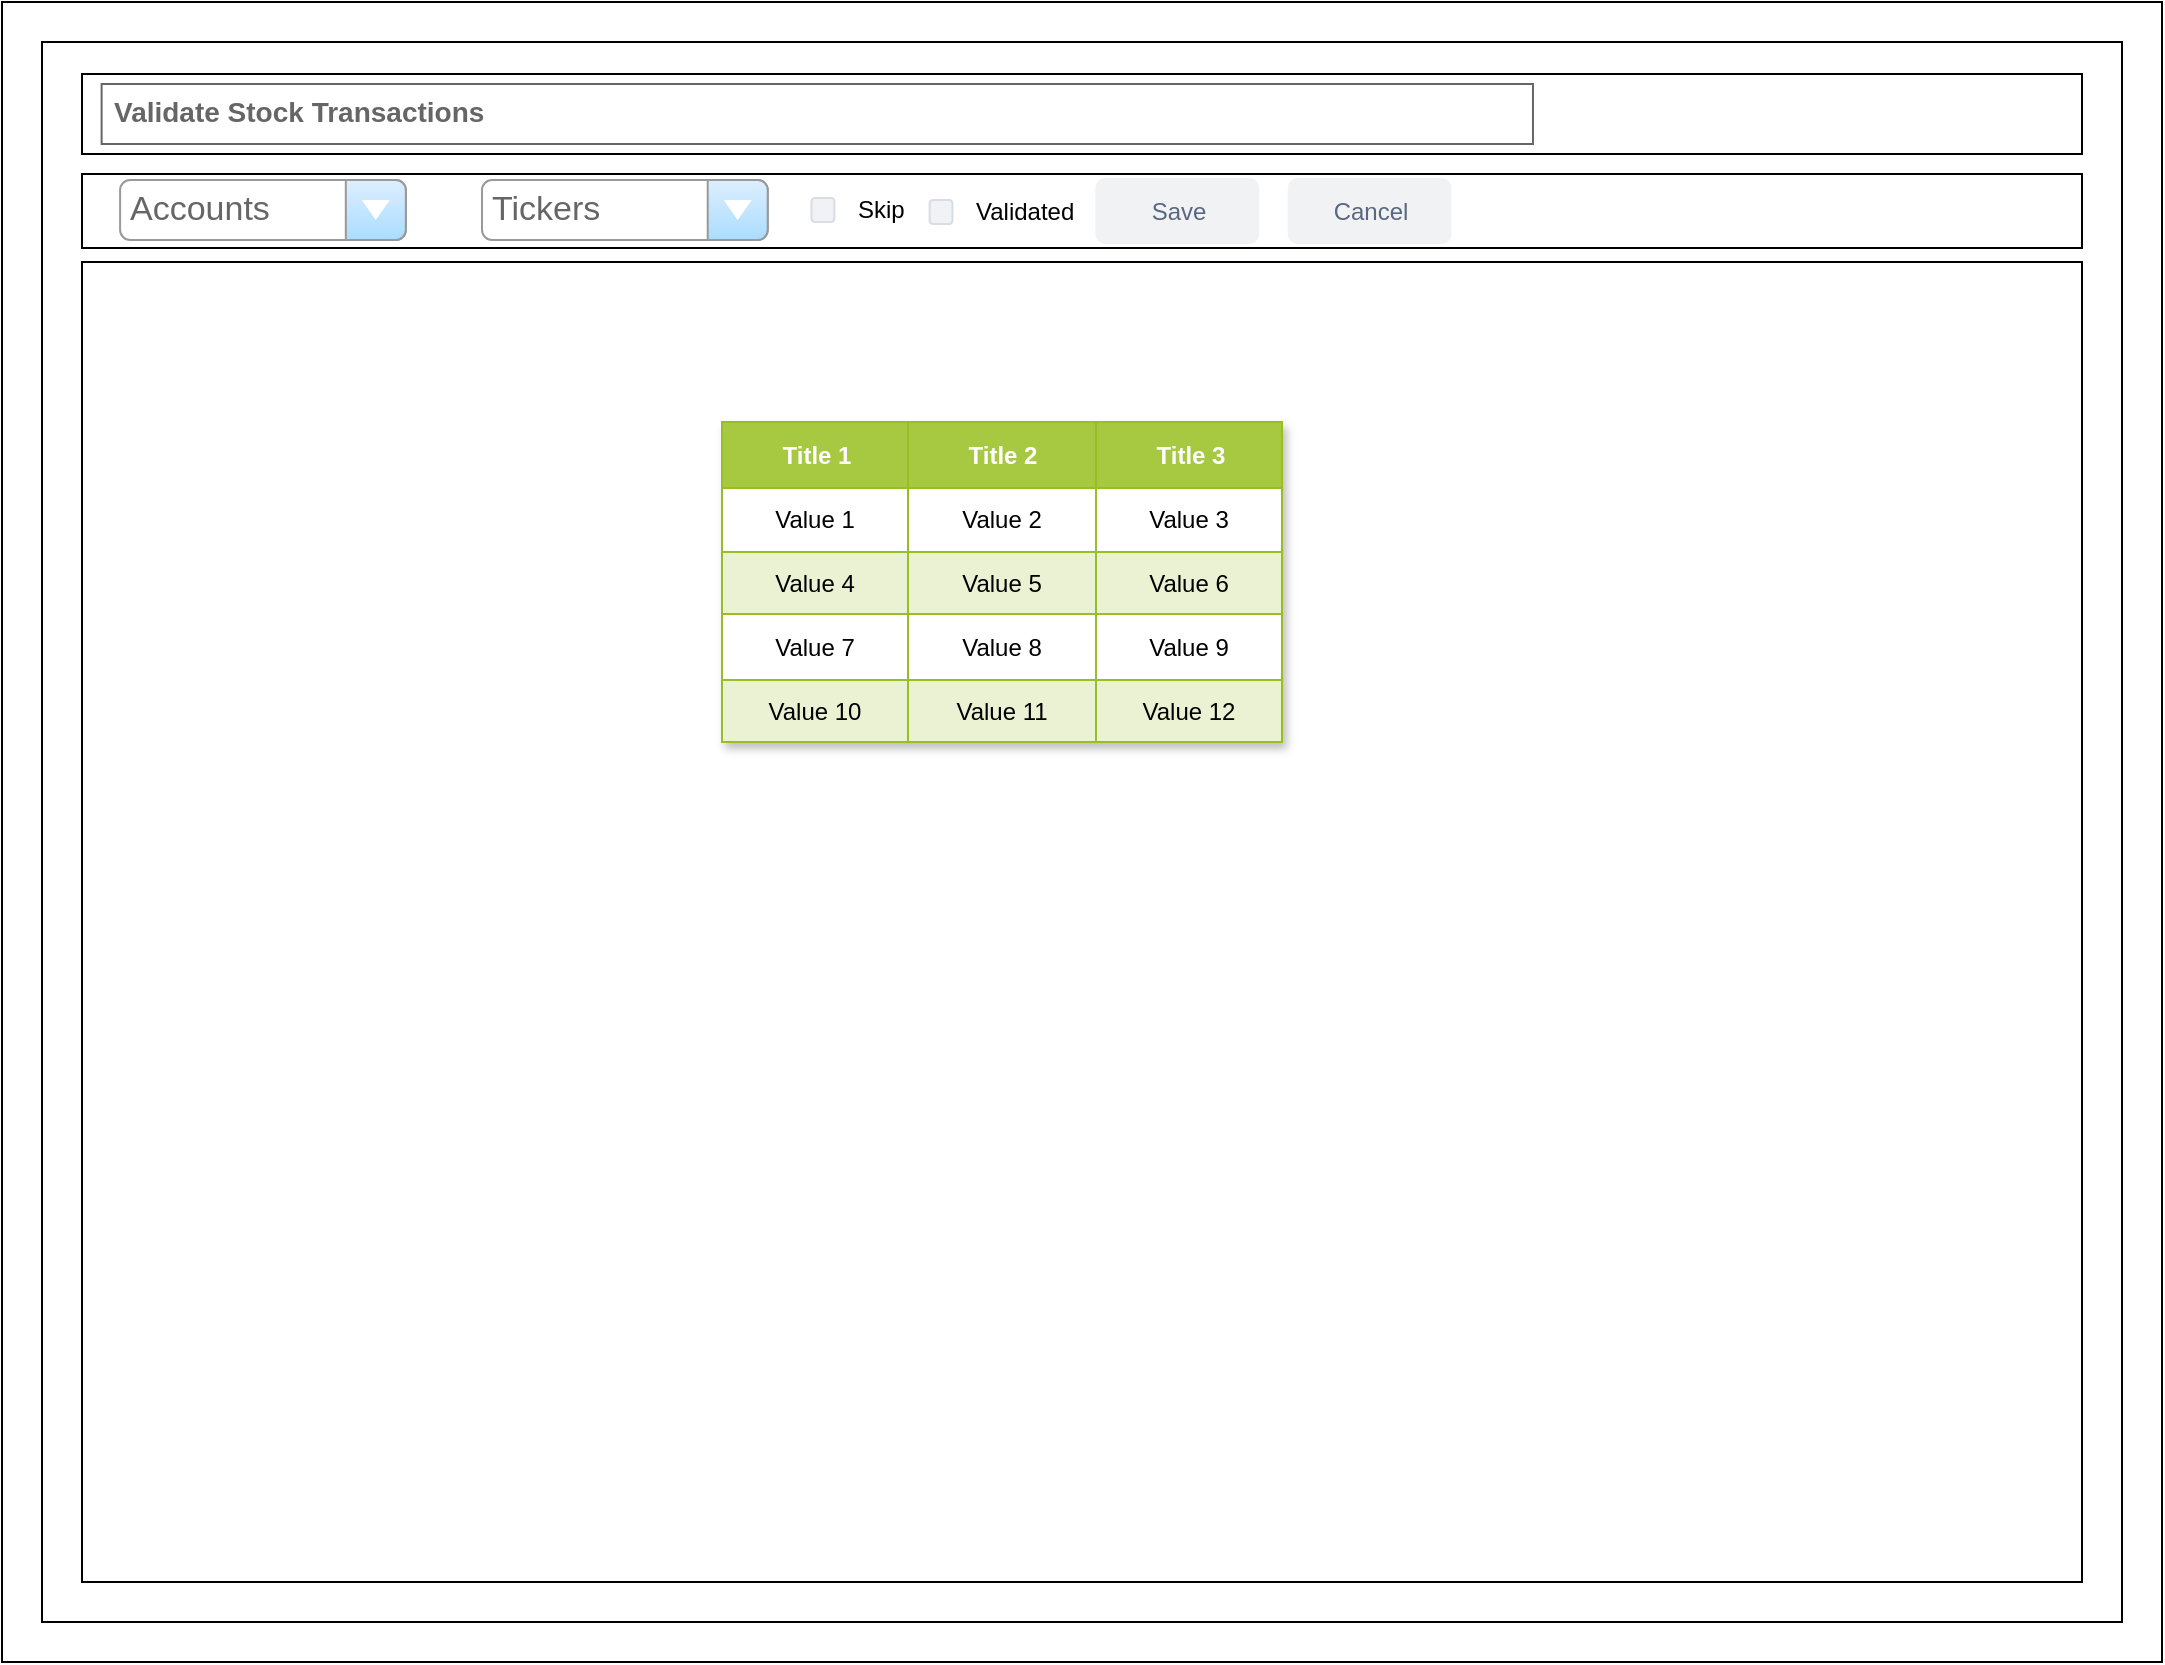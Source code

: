 <mxfile version="20.6.2" type="device" pages="2"><diagram id="469vpjHMzKjXGaMWnFaF" name="DataValidateStocks"><mxGraphModel dx="1358" dy="1026" grid="1" gridSize="10" guides="1" tooltips="1" connect="1" arrows="1" fold="1" page="1" pageScale="1" pageWidth="1100" pageHeight="850" math="0" shadow="0"><root><mxCell id="0"/><mxCell id="1" parent="0"/><object label="" window="DataValidateStocksViewFL" id="bQF_ZXssMO3hEzM3q7hC-1"><mxCell style="rounded=0;whiteSpace=wrap;html=1;" parent="1" vertex="1"><mxGeometry x="10" y="10" width="1080" height="830" as="geometry"/></mxCell></object><object label="`" window="DataValidateStocksViewVL" id="Su_aA_Jle-nMpbInTOJa-50"><mxCell style="rounded=0;whiteSpace=wrap;html=1;" vertex="1" parent="1"><mxGeometry x="30" y="30" width="1040" height="790" as="geometry"/></mxCell></object><mxCell id="Su_aA_Jle-nMpbInTOJa-12" value="" style="group" vertex="1" connectable="0" parent="1"><mxGeometry x="50" y="96" width="1000" height="37" as="geometry"/></mxCell><object label="" window="DataValidateStocksControlsHL" id="bQF_ZXssMO3hEzM3q7hC-4"><mxCell style="rounded=0;whiteSpace=wrap;html=1;align=left;" parent="Su_aA_Jle-nMpbInTOJa-12" vertex="1"><mxGeometry width="1000" height="37" as="geometry"/></mxCell></object><mxCell id="Su_aA_Jle-nMpbInTOJa-1" value="Accounts" style="strokeWidth=1;shadow=0;dashed=0;align=center;html=1;shape=mxgraph.mockup.forms.comboBox;strokeColor=#999999;fillColor=#ddeeff;align=left;fillColor2=#aaddff;mainText=;fontColor=#666666;fontSize=17;spacingLeft=3;" vertex="1" parent="Su_aA_Jle-nMpbInTOJa-12"><mxGeometry x="19.048" y="3" width="142.857" height="30" as="geometry"/></mxCell><mxCell id="Su_aA_Jle-nMpbInTOJa-2" value="Tickers" style="strokeWidth=1;shadow=0;dashed=0;align=center;html=1;shape=mxgraph.mockup.forms.comboBox;strokeColor=#999999;fillColor=#ddeeff;align=left;fillColor2=#aaddff;mainText=;fontColor=#666666;fontSize=17;spacingLeft=3;" vertex="1" parent="Su_aA_Jle-nMpbInTOJa-12"><mxGeometry x="200" y="3" width="142.857" height="30" as="geometry"/></mxCell><mxCell id="Su_aA_Jle-nMpbInTOJa-6" value="Skip" style="rounded=1;fillColor=#F0F2F5;strokeColor=#D8DCE3;align=left;verticalAlign=middle;fontStyle=0;fontSize=12;labelPosition=right;verticalLabelPosition=middle;spacingLeft=10;html=1;shadow=0;dashed=0" vertex="1" parent="Su_aA_Jle-nMpbInTOJa-12"><mxGeometry x="364.762" y="12" width="11.429" height="12" as="geometry"/></mxCell><mxCell id="Su_aA_Jle-nMpbInTOJa-7" value="Validated" style="rounded=1;fillColor=#F0F2F5;strokeColor=#D8DCE3;align=left;verticalAlign=middle;fontStyle=0;fontSize=12;labelPosition=right;verticalLabelPosition=middle;spacingLeft=10;html=1;shadow=0;dashed=0" vertex="1" parent="Su_aA_Jle-nMpbInTOJa-12"><mxGeometry x="423.81" y="13" width="11.429" height="12" as="geometry"/></mxCell><mxCell id="Su_aA_Jle-nMpbInTOJa-8" value="Save" style="rounded=1;fillColor=#F1F2F4;strokeColor=none;html=1;fontColor=#596780;align=center;verticalAlign=middle;fontStyle=0;fontSize=12;sketch=0;" vertex="1" parent="Su_aA_Jle-nMpbInTOJa-12"><mxGeometry x="506.667" y="2" width="81.905" height="33" as="geometry"/></mxCell><mxCell id="Su_aA_Jle-nMpbInTOJa-9" value="Cancel" style="rounded=1;fillColor=#F1F2F4;strokeColor=none;html=1;fontColor=#596780;align=center;verticalAlign=middle;fontStyle=0;fontSize=12;sketch=0;" vertex="1" parent="Su_aA_Jle-nMpbInTOJa-12"><mxGeometry x="602.857" y="2" width="81.905" height="33" as="geometry"/></mxCell><object label="" window="DataValidateStocksGridVL" id="Su_aA_Jle-nMpbInTOJa-47"><mxCell style="rounded=0;whiteSpace=wrap;html=1;" vertex="1" parent="1"><mxGeometry x="50" y="140" width="1000" height="660" as="geometry"/></mxCell></object><mxCell id="Su_aA_Jle-nMpbInTOJa-13" value="Assets" style="childLayout=tableLayout;recursiveResize=0;strokeColor=#98bf21;fillColor=#A7C942;shadow=1;movable=1;resizable=1;rotatable=1;deletable=1;editable=1;connectable=1;" vertex="1" parent="1"><mxGeometry x="370" y="220" width="280" height="160" as="geometry"/></mxCell><mxCell id="Su_aA_Jle-nMpbInTOJa-14" style="shape=tableRow;horizontal=0;startSize=0;swimlaneHead=0;swimlaneBody=0;top=0;left=0;bottom=0;right=0;dropTarget=0;collapsible=0;recursiveResize=0;expand=0;fontStyle=0;strokeColor=inherit;fillColor=#ffffff;" vertex="1" parent="Su_aA_Jle-nMpbInTOJa-13"><mxGeometry width="280" height="33" as="geometry"/></mxCell><mxCell id="Su_aA_Jle-nMpbInTOJa-15" value="Title 1" style="connectable=0;recursiveResize=0;strokeColor=inherit;fillColor=#A7C942;align=center;fontStyle=1;fontColor=#FFFFFF;html=1;" vertex="1" parent="Su_aA_Jle-nMpbInTOJa-14"><mxGeometry width="93" height="33" as="geometry"><mxRectangle width="93" height="33" as="alternateBounds"/></mxGeometry></mxCell><mxCell id="Su_aA_Jle-nMpbInTOJa-16" value="Title 2" style="connectable=0;recursiveResize=0;strokeColor=inherit;fillColor=#A7C942;align=center;fontStyle=1;fontColor=#FFFFFF;html=1;" vertex="1" parent="Su_aA_Jle-nMpbInTOJa-14"><mxGeometry x="93" width="94" height="33" as="geometry"><mxRectangle width="94" height="33" as="alternateBounds"/></mxGeometry></mxCell><mxCell id="Su_aA_Jle-nMpbInTOJa-17" value="Title 3" style="connectable=0;recursiveResize=0;strokeColor=inherit;fillColor=#A7C942;align=center;fontStyle=1;fontColor=#FFFFFF;html=1;" vertex="1" parent="Su_aA_Jle-nMpbInTOJa-14"><mxGeometry x="187" width="93" height="33" as="geometry"><mxRectangle width="93" height="33" as="alternateBounds"/></mxGeometry></mxCell><mxCell id="Su_aA_Jle-nMpbInTOJa-18" value="" style="shape=tableRow;horizontal=0;startSize=0;swimlaneHead=0;swimlaneBody=0;top=0;left=0;bottom=0;right=0;dropTarget=0;collapsible=0;recursiveResize=0;expand=0;fontStyle=0;strokeColor=inherit;fillColor=#ffffff;" vertex="1" parent="Su_aA_Jle-nMpbInTOJa-13"><mxGeometry y="33" width="280" height="32" as="geometry"/></mxCell><mxCell id="Su_aA_Jle-nMpbInTOJa-19" value="Value 1" style="connectable=0;recursiveResize=0;strokeColor=inherit;fillColor=inherit;align=center;whiteSpace=wrap;html=1;" vertex="1" parent="Su_aA_Jle-nMpbInTOJa-18"><mxGeometry width="93" height="32" as="geometry"><mxRectangle width="93" height="32" as="alternateBounds"/></mxGeometry></mxCell><mxCell id="Su_aA_Jle-nMpbInTOJa-20" value="Value 2" style="connectable=0;recursiveResize=0;strokeColor=inherit;fillColor=inherit;align=center;whiteSpace=wrap;html=1;" vertex="1" parent="Su_aA_Jle-nMpbInTOJa-18"><mxGeometry x="93" width="94" height="32" as="geometry"><mxRectangle width="94" height="32" as="alternateBounds"/></mxGeometry></mxCell><mxCell id="Su_aA_Jle-nMpbInTOJa-21" value="Value 3" style="connectable=0;recursiveResize=0;strokeColor=inherit;fillColor=inherit;align=center;whiteSpace=wrap;html=1;" vertex="1" parent="Su_aA_Jle-nMpbInTOJa-18"><mxGeometry x="187" width="93" height="32" as="geometry"><mxRectangle width="93" height="32" as="alternateBounds"/></mxGeometry></mxCell><mxCell id="Su_aA_Jle-nMpbInTOJa-22" value="" style="shape=tableRow;horizontal=0;startSize=0;swimlaneHead=0;swimlaneBody=0;top=0;left=0;bottom=0;right=0;dropTarget=0;collapsible=0;recursiveResize=0;expand=0;fontStyle=1;strokeColor=inherit;fillColor=#EAF2D3;" vertex="1" parent="Su_aA_Jle-nMpbInTOJa-13"><mxGeometry y="65" width="280" height="31" as="geometry"/></mxCell><mxCell id="Su_aA_Jle-nMpbInTOJa-23" value="Value 4" style="connectable=0;recursiveResize=0;strokeColor=inherit;fillColor=inherit;whiteSpace=wrap;html=1;" vertex="1" parent="Su_aA_Jle-nMpbInTOJa-22"><mxGeometry width="93" height="31" as="geometry"><mxRectangle width="93" height="31" as="alternateBounds"/></mxGeometry></mxCell><mxCell id="Su_aA_Jle-nMpbInTOJa-24" value="Value 5" style="connectable=0;recursiveResize=0;strokeColor=inherit;fillColor=inherit;whiteSpace=wrap;html=1;" vertex="1" parent="Su_aA_Jle-nMpbInTOJa-22"><mxGeometry x="93" width="94" height="31" as="geometry"><mxRectangle width="94" height="31" as="alternateBounds"/></mxGeometry></mxCell><mxCell id="Su_aA_Jle-nMpbInTOJa-25" value="Value 6" style="connectable=0;recursiveResize=0;strokeColor=inherit;fillColor=inherit;whiteSpace=wrap;html=1;" vertex="1" parent="Su_aA_Jle-nMpbInTOJa-22"><mxGeometry x="187" width="93" height="31" as="geometry"><mxRectangle width="93" height="31" as="alternateBounds"/></mxGeometry></mxCell><mxCell id="Su_aA_Jle-nMpbInTOJa-26" value="" style="shape=tableRow;horizontal=0;startSize=0;swimlaneHead=0;swimlaneBody=0;top=0;left=0;bottom=0;right=0;dropTarget=0;collapsible=0;recursiveResize=0;expand=0;fontStyle=0;strokeColor=inherit;fillColor=#ffffff;" vertex="1" parent="Su_aA_Jle-nMpbInTOJa-13"><mxGeometry y="96" width="280" height="33" as="geometry"/></mxCell><mxCell id="Su_aA_Jle-nMpbInTOJa-27" value="Value 7" style="connectable=0;recursiveResize=0;strokeColor=inherit;fillColor=inherit;fontStyle=0;align=center;whiteSpace=wrap;html=1;" vertex="1" parent="Su_aA_Jle-nMpbInTOJa-26"><mxGeometry width="93" height="33" as="geometry"><mxRectangle width="93" height="33" as="alternateBounds"/></mxGeometry></mxCell><mxCell id="Su_aA_Jle-nMpbInTOJa-28" value="Value 8" style="connectable=0;recursiveResize=0;strokeColor=inherit;fillColor=inherit;fontStyle=0;align=center;whiteSpace=wrap;html=1;" vertex="1" parent="Su_aA_Jle-nMpbInTOJa-26"><mxGeometry x="93" width="94" height="33" as="geometry"><mxRectangle width="94" height="33" as="alternateBounds"/></mxGeometry></mxCell><mxCell id="Su_aA_Jle-nMpbInTOJa-29" value="Value 9" style="connectable=0;recursiveResize=0;strokeColor=inherit;fillColor=inherit;fontStyle=0;align=center;whiteSpace=wrap;html=1;" vertex="1" parent="Su_aA_Jle-nMpbInTOJa-26"><mxGeometry x="187" width="93" height="33" as="geometry"><mxRectangle width="93" height="33" as="alternateBounds"/></mxGeometry></mxCell><mxCell id="Su_aA_Jle-nMpbInTOJa-30" value="" style="shape=tableRow;horizontal=0;startSize=0;swimlaneHead=0;swimlaneBody=0;top=0;left=0;bottom=0;right=0;dropTarget=0;collapsible=0;recursiveResize=0;expand=0;fontStyle=1;strokeColor=inherit;fillColor=#EAF2D3;" vertex="1" parent="Su_aA_Jle-nMpbInTOJa-13"><mxGeometry y="129" width="280" height="31" as="geometry"/></mxCell><mxCell id="Su_aA_Jle-nMpbInTOJa-31" value="Value 10" style="connectable=0;recursiveResize=0;strokeColor=inherit;fillColor=inherit;whiteSpace=wrap;html=1;" vertex="1" parent="Su_aA_Jle-nMpbInTOJa-30"><mxGeometry width="93" height="31" as="geometry"><mxRectangle width="93" height="31" as="alternateBounds"/></mxGeometry></mxCell><mxCell id="Su_aA_Jle-nMpbInTOJa-32" value="Value 11" style="connectable=0;recursiveResize=0;strokeColor=inherit;fillColor=inherit;whiteSpace=wrap;html=1;" vertex="1" parent="Su_aA_Jle-nMpbInTOJa-30"><mxGeometry x="93" width="94" height="31" as="geometry"><mxRectangle width="94" height="31" as="alternateBounds"/></mxGeometry></mxCell><mxCell id="Su_aA_Jle-nMpbInTOJa-33" value="Value 12" style="connectable=0;recursiveResize=0;strokeColor=inherit;fillColor=inherit;whiteSpace=wrap;html=1;" vertex="1" parent="Su_aA_Jle-nMpbInTOJa-30"><mxGeometry x="187" width="93" height="31" as="geometry"><mxRectangle width="93" height="31" as="alternateBounds"/></mxGeometry></mxCell><mxCell id="Su_aA_Jle-nMpbInTOJa-49" value="" style="group" vertex="1" connectable="0" parent="1"><mxGeometry x="50" y="46" width="1000" height="40" as="geometry"/></mxCell><object label="" window="DataValidateStocksTitleView" id="Su_aA_Jle-nMpbInTOJa-48"><mxCell style="rounded=0;whiteSpace=wrap;html=1;" vertex="1" parent="Su_aA_Jle-nMpbInTOJa-49"><mxGeometry width="1000" height="40" as="geometry"/></mxCell></object><object label="&lt;font style=&quot;font-size: 14px;&quot;&gt;&lt;b&gt;Validate Stock Transactions&lt;/b&gt;&lt;/font&gt;" title="Label" id="bQF_ZXssMO3hEzM3q7hC-2"><mxCell style="strokeWidth=1;shadow=0;dashed=0;align=center;html=1;shape=mxgraph.mockup.text.textBox;fontColor=#666666;align=left;fontSize=17;spacingLeft=4;spacingTop=-3;strokeColor=#666666;mainText=" parent="Su_aA_Jle-nMpbInTOJa-49" vertex="1"><mxGeometry x="9.804" y="5" width="715.686" height="30" as="geometry"/></mxCell></object></root></mxGraphModel></diagram><diagram id="8gGaNPHEtWoBAiF5k6U-" name="Page-2"><mxGraphModel dx="1111" dy="1026" grid="1" gridSize="10" guides="1" tooltips="1" connect="1" arrows="1" fold="1" page="1" pageScale="1" pageWidth="850" pageHeight="1100" math="0" shadow="0"><root><mxCell id="0"/><mxCell id="1" parent="0"/></root></mxGraphModel></diagram></mxfile>